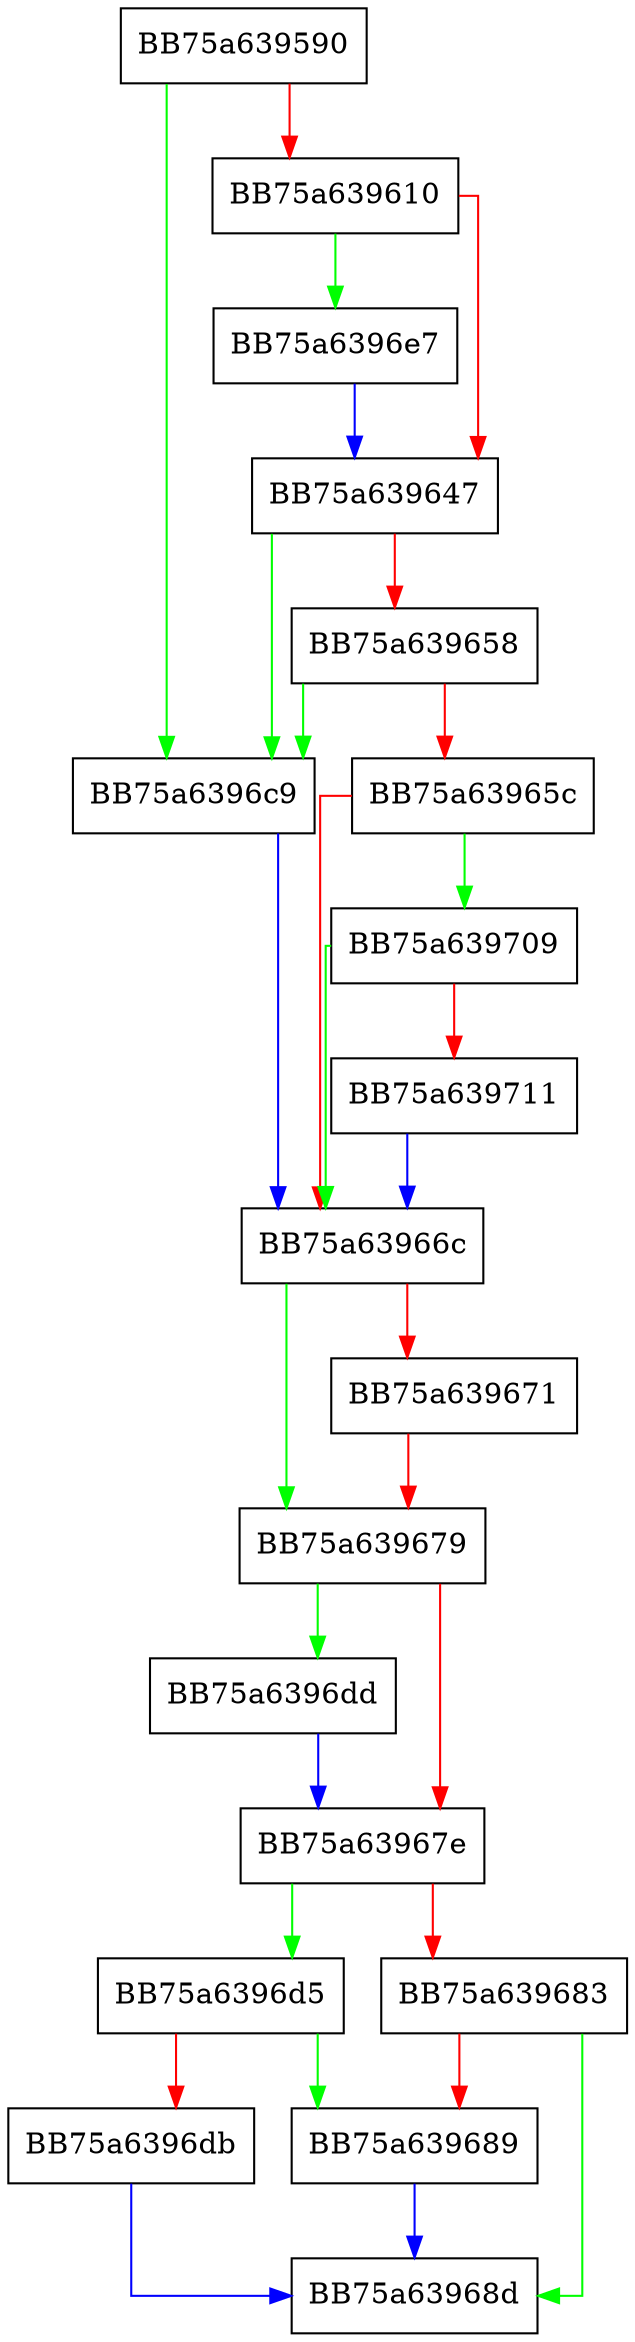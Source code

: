 digraph do_get {
  node [shape="box"];
  graph [splines=ortho];
  BB75a639590 -> BB75a6396c9 [color="green"];
  BB75a639590 -> BB75a639610 [color="red"];
  BB75a639610 -> BB75a6396e7 [color="green"];
  BB75a639610 -> BB75a639647 [color="red"];
  BB75a639647 -> BB75a6396c9 [color="green"];
  BB75a639647 -> BB75a639658 [color="red"];
  BB75a639658 -> BB75a6396c9 [color="green"];
  BB75a639658 -> BB75a63965c [color="red"];
  BB75a63965c -> BB75a639709 [color="green"];
  BB75a63965c -> BB75a63966c [color="red"];
  BB75a63966c -> BB75a639679 [color="green"];
  BB75a63966c -> BB75a639671 [color="red"];
  BB75a639671 -> BB75a639679 [color="red"];
  BB75a639679 -> BB75a6396dd [color="green"];
  BB75a639679 -> BB75a63967e [color="red"];
  BB75a63967e -> BB75a6396d5 [color="green"];
  BB75a63967e -> BB75a639683 [color="red"];
  BB75a639683 -> BB75a63968d [color="green"];
  BB75a639683 -> BB75a639689 [color="red"];
  BB75a639689 -> BB75a63968d [color="blue"];
  BB75a6396c9 -> BB75a63966c [color="blue"];
  BB75a6396d5 -> BB75a639689 [color="green"];
  BB75a6396d5 -> BB75a6396db [color="red"];
  BB75a6396db -> BB75a63968d [color="blue"];
  BB75a6396dd -> BB75a63967e [color="blue"];
  BB75a6396e7 -> BB75a639647 [color="blue"];
  BB75a639709 -> BB75a63966c [color="green"];
  BB75a639709 -> BB75a639711 [color="red"];
  BB75a639711 -> BB75a63966c [color="blue"];
}